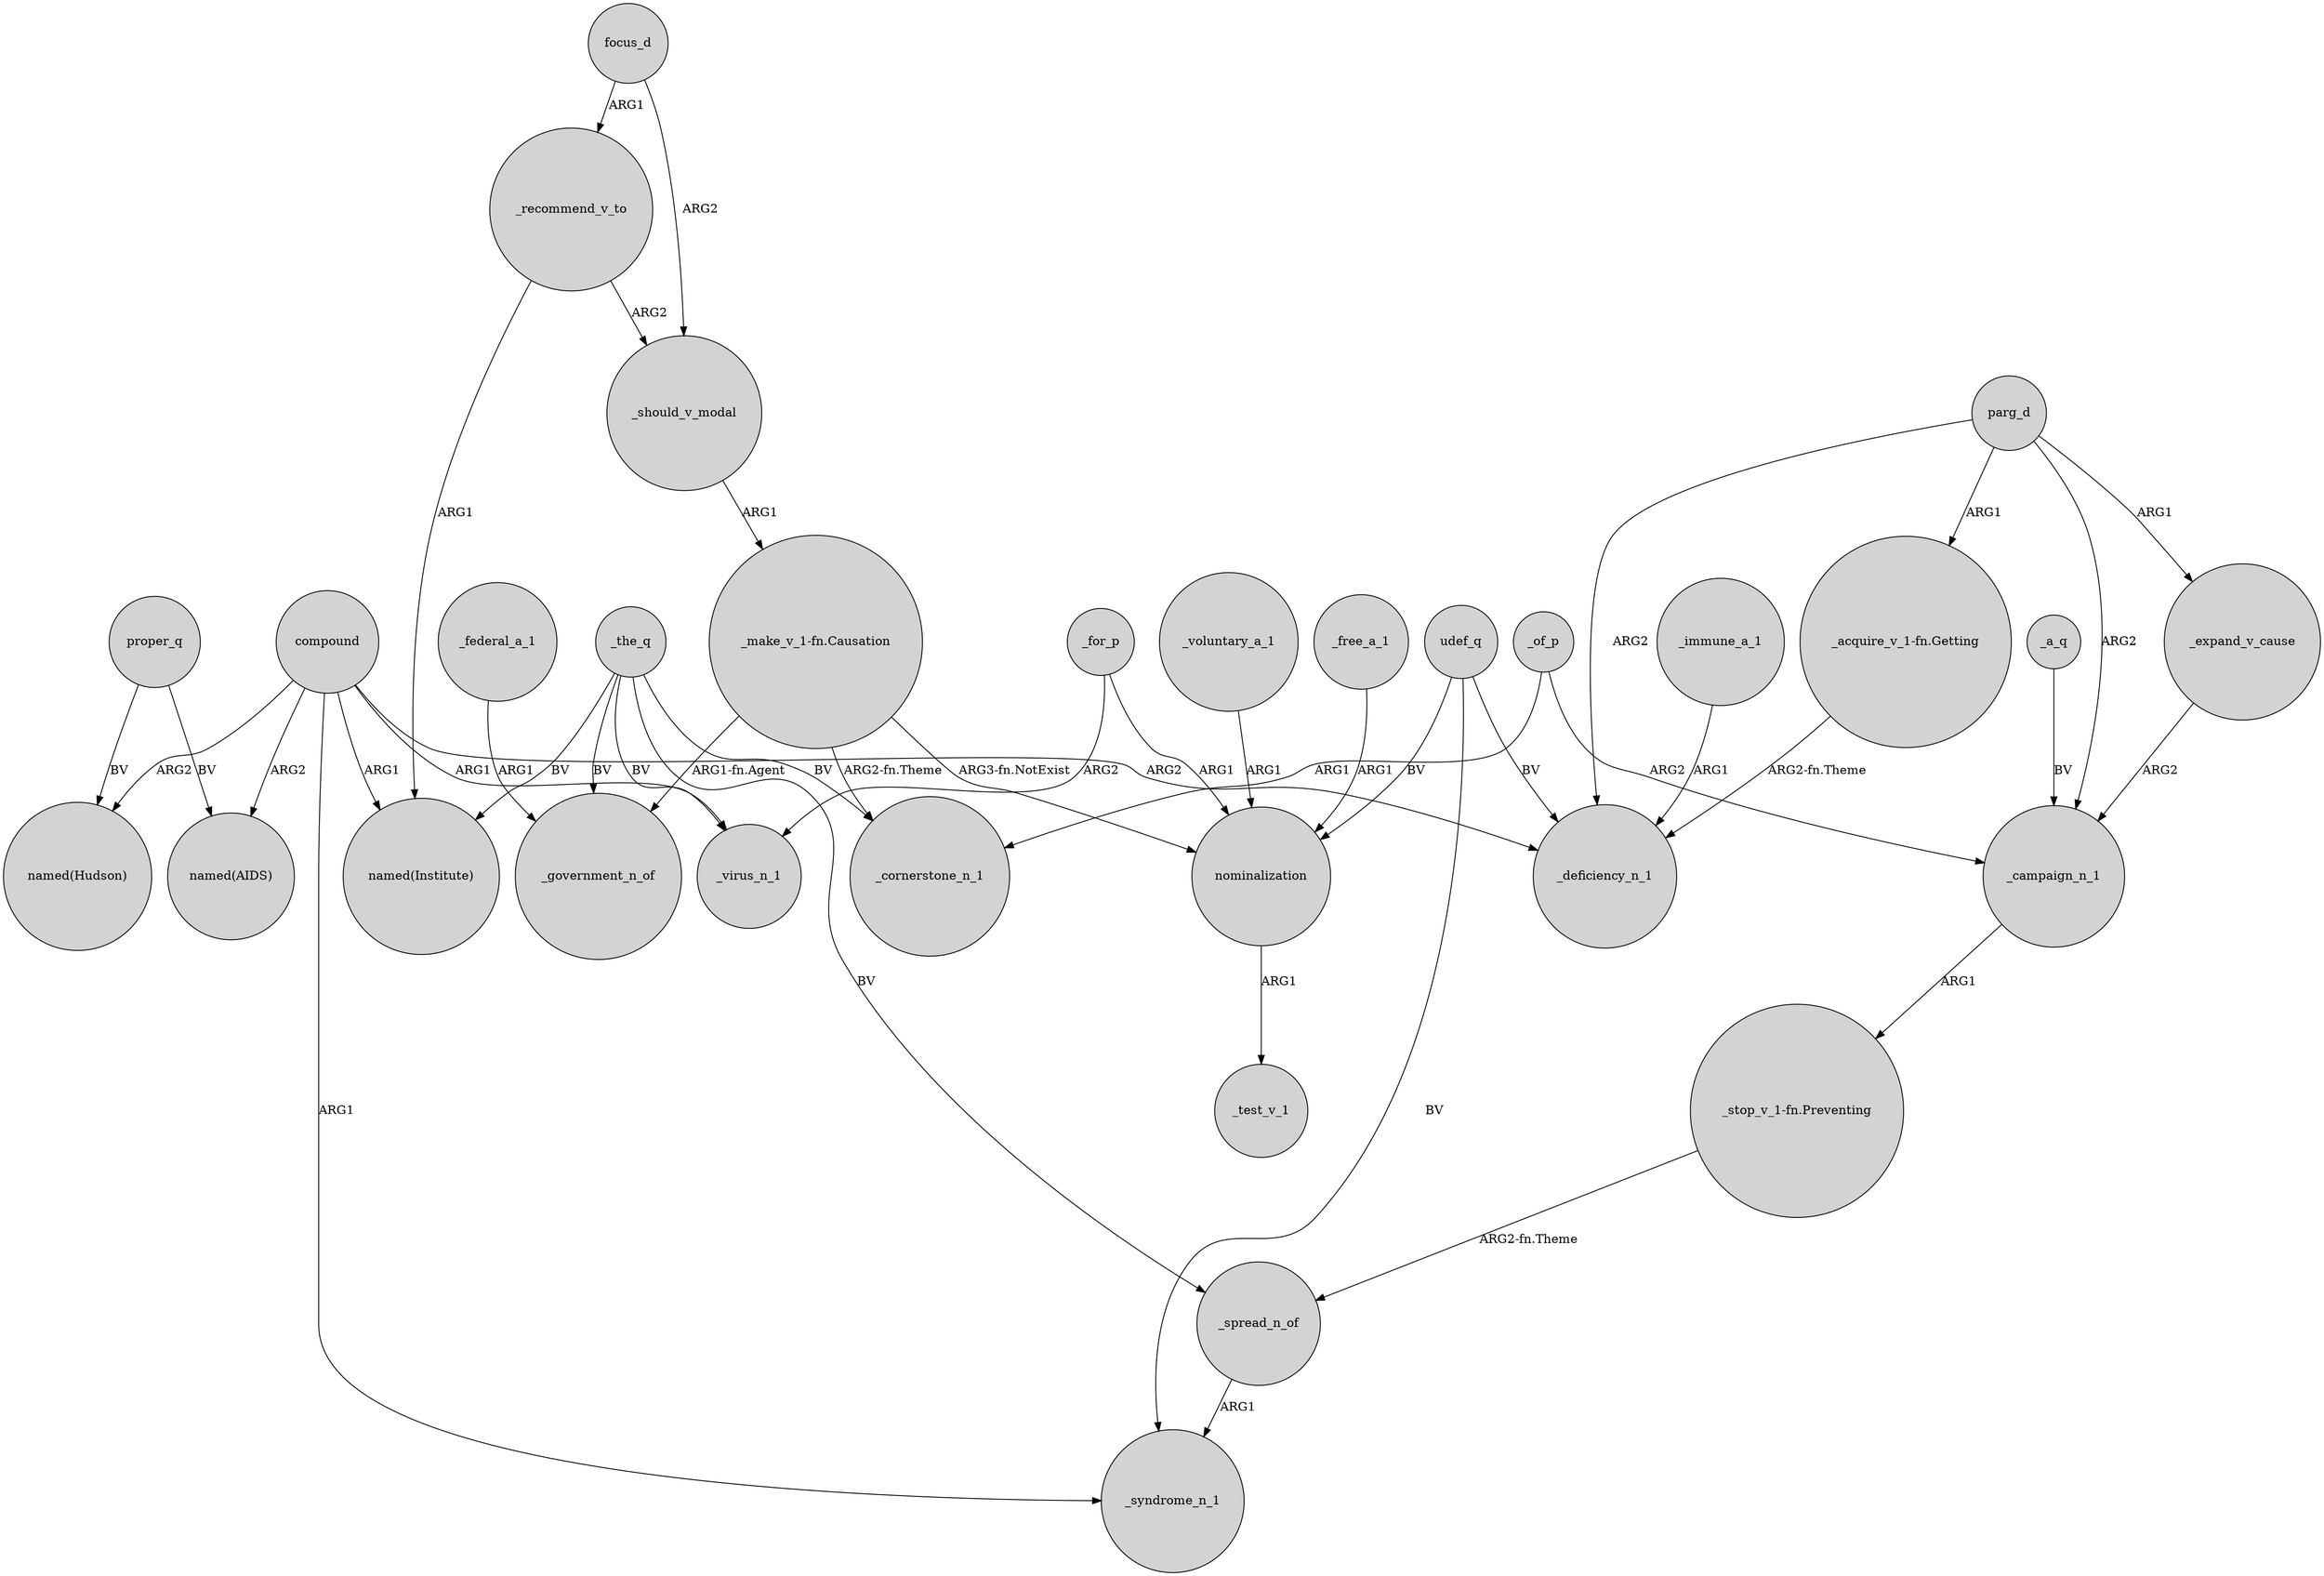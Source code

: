 digraph {
	node [shape=circle style=filled]
	_should_v_modal -> "_make_v_1-fn.Causation" [label=ARG1]
	proper_q -> "named(AIDS)" [label=BV]
	compound -> "named(Hudson)" [label=ARG2]
	udef_q -> _syndrome_n_1 [label=BV]
	_the_q -> _cornerstone_n_1 [label=BV]
	focus_d -> _should_v_modal [label=ARG2]
	nominalization -> _test_v_1 [label=ARG1]
	_campaign_n_1 -> "_stop_v_1-fn.Preventing" [label=ARG1]
	parg_d -> _campaign_n_1 [label=ARG2]
	_voluntary_a_1 -> nominalization [label=ARG1]
	_federal_a_1 -> _government_n_of [label=ARG1]
	_of_p -> _campaign_n_1 [label=ARG2]
	compound -> "named(Institute)" [label=ARG1]
	"_stop_v_1-fn.Preventing" -> _spread_n_of [label="ARG2-fn.Theme"]
	compound -> _deficiency_n_1 [label=ARG2]
	_immune_a_1 -> _deficiency_n_1 [label=ARG1]
	"_acquire_v_1-fn.Getting" -> _deficiency_n_1 [label="ARG2-fn.Theme"]
	_the_q -> "named(Institute)" [label=BV]
	_recommend_v_to -> "named(Institute)" [label=ARG1]
	"_make_v_1-fn.Causation" -> nominalization [label="ARG3-fn.NotExist"]
	_of_p -> _cornerstone_n_1 [label=ARG1]
	_expand_v_cause -> _campaign_n_1 [label=ARG2]
	_for_p -> _virus_n_1 [label=ARG2]
	_the_q -> _spread_n_of [label=BV]
	parg_d -> _expand_v_cause [label=ARG1]
	compound -> _syndrome_n_1 [label=ARG1]
	udef_q -> nominalization [label=BV]
	_spread_n_of -> _syndrome_n_1 [label=ARG1]
	_for_p -> nominalization [label=ARG1]
	parg_d -> _deficiency_n_1 [label=ARG2]
	_recommend_v_to -> _should_v_modal [label=ARG2]
	proper_q -> "named(Hudson)" [label=BV]
	_the_q -> _government_n_of [label=BV]
	udef_q -> _deficiency_n_1 [label=BV]
	_free_a_1 -> nominalization [label=ARG1]
	compound -> _virus_n_1 [label=ARG1]
	compound -> "named(AIDS)" [label=ARG2]
	focus_d -> _recommend_v_to [label=ARG1]
	parg_d -> "_acquire_v_1-fn.Getting" [label=ARG1]
	_a_q -> _campaign_n_1 [label=BV]
	_the_q -> _virus_n_1 [label=BV]
	"_make_v_1-fn.Causation" -> _cornerstone_n_1 [label="ARG2-fn.Theme"]
	"_make_v_1-fn.Causation" -> _government_n_of [label="ARG1-fn.Agent"]
}
